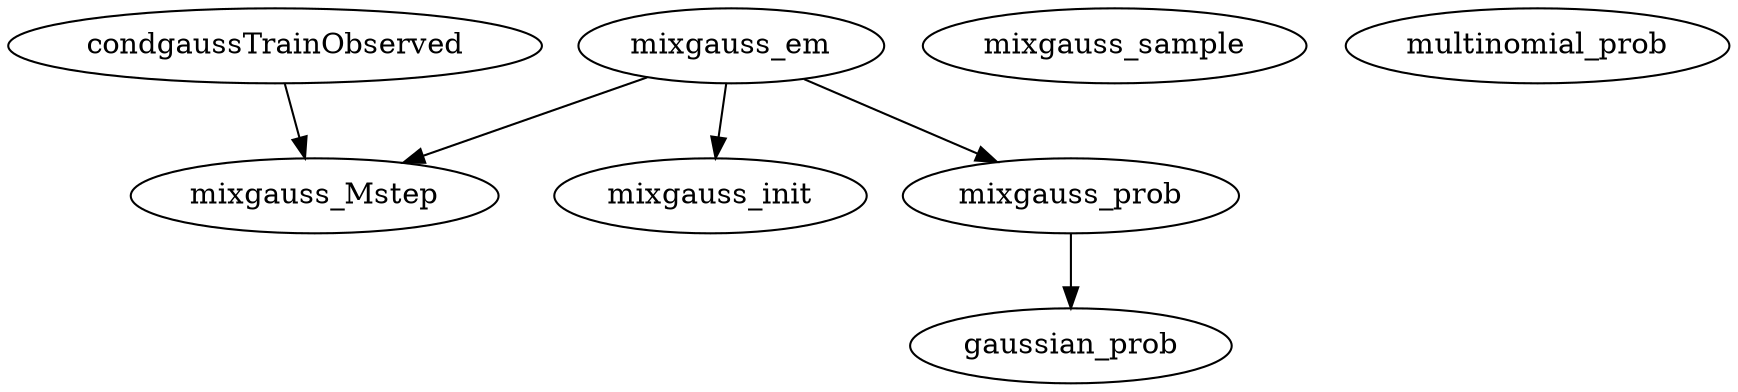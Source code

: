 /* Created by mdot for Matlab */
digraph m2html {
  condgaussTrainObserved -> mixgauss_Mstep;
  mixgauss_em -> mixgauss_Mstep;
  mixgauss_em -> mixgauss_init;
  mixgauss_em -> mixgauss_prob;
  mixgauss_prob -> gaussian_prob;

  condgaussTrainObserved [URL="condgaussTrainObserved.html"];
  gaussian_prob [URL="gaussian_prob.html"];
  mixgauss_Mstep [URL="mixgauss_Mstep.html"];
  mixgauss_em [URL="mixgauss_em.html"];
  mixgauss_init [URL="mixgauss_init.html"];
  mixgauss_prob [URL="mixgauss_prob.html"];
  mixgauss_sample [URL="mixgauss_sample.html"];
  multinomial_prob [URL="multinomial_prob.html"];
}